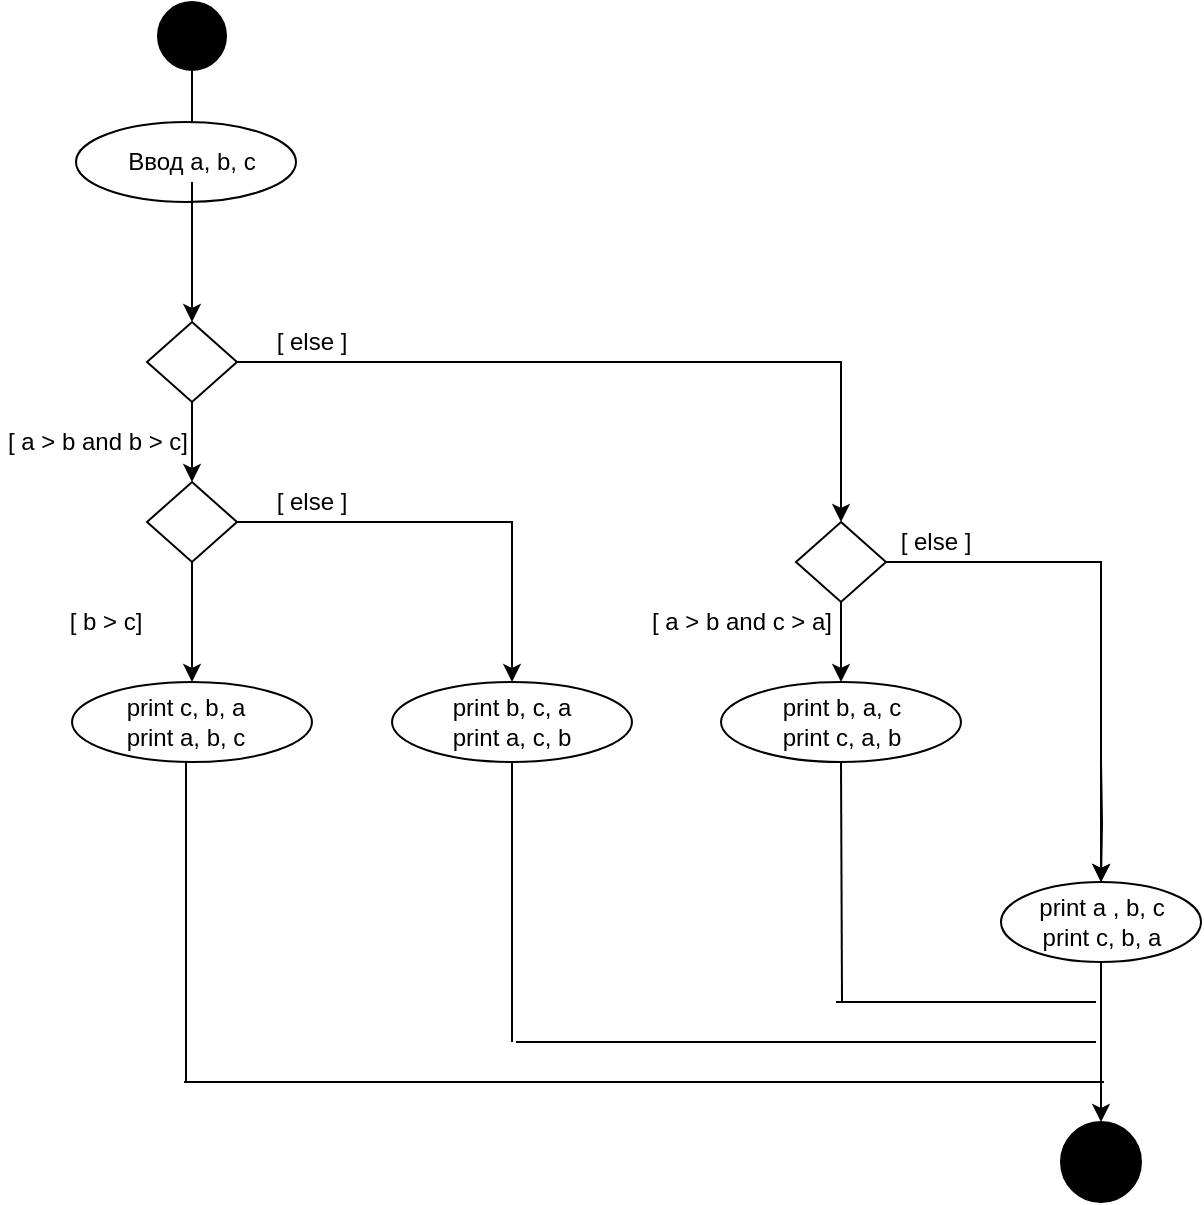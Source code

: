 <mxfile version="14.2.9" type="github">
  <diagram id="PTf_vXegEnFW1VDK41dF" name="Page-1">
    <mxGraphModel dx="1038" dy="575" grid="1" gridSize="10" guides="1" tooltips="1" connect="1" arrows="1" fold="1" page="1" pageScale="1" pageWidth="827" pageHeight="1169" math="0" shadow="0">
      <root>
        <mxCell id="0" />
        <mxCell id="1" parent="0" />
        <mxCell id="GxP-xJAW-okSkQTJSR7Y-23" value="" style="edgeStyle=orthogonalEdgeStyle;rounded=0;orthogonalLoop=1;jettySize=auto;html=1;" edge="1" parent="1" source="GxP-xJAW-okSkQTJSR7Y-1" target="GxP-xJAW-okSkQTJSR7Y-3">
          <mxGeometry relative="1" as="geometry" />
        </mxCell>
        <mxCell id="GxP-xJAW-okSkQTJSR7Y-1" value="" style="ellipse;whiteSpace=wrap;html=1;aspect=fixed;fillColor=#000000;" vertex="1" parent="1">
          <mxGeometry x="171" y="60" width="34" height="34" as="geometry" />
        </mxCell>
        <mxCell id="GxP-xJAW-okSkQTJSR7Y-2" value="" style="ellipse;whiteSpace=wrap;html=1;fillColor=#FFFFFF;" vertex="1" parent="1">
          <mxGeometry x="130" y="120" width="110" height="40" as="geometry" />
        </mxCell>
        <mxCell id="GxP-xJAW-okSkQTJSR7Y-5" value="" style="edgeStyle=orthogonalEdgeStyle;rounded=0;orthogonalLoop=1;jettySize=auto;html=1;" edge="1" parent="1" source="GxP-xJAW-okSkQTJSR7Y-3">
          <mxGeometry relative="1" as="geometry">
            <mxPoint x="188" y="220" as="targetPoint" />
          </mxGeometry>
        </mxCell>
        <mxCell id="GxP-xJAW-okSkQTJSR7Y-3" value="Ввод a, b, c" style="text;html=1;strokeColor=none;fillColor=none;align=center;verticalAlign=middle;whiteSpace=wrap;rounded=0;" vertex="1" parent="1">
          <mxGeometry x="148" y="130" width="80" height="20" as="geometry" />
        </mxCell>
        <mxCell id="GxP-xJAW-okSkQTJSR7Y-9" value="" style="edgeStyle=orthogonalEdgeStyle;rounded=0;orthogonalLoop=1;jettySize=auto;html=1;" edge="1" parent="1" source="GxP-xJAW-okSkQTJSR7Y-7" target="GxP-xJAW-okSkQTJSR7Y-8">
          <mxGeometry relative="1" as="geometry" />
        </mxCell>
        <mxCell id="GxP-xJAW-okSkQTJSR7Y-11" value="" style="edgeStyle=orthogonalEdgeStyle;rounded=0;orthogonalLoop=1;jettySize=auto;html=1;" edge="1" parent="1" source="GxP-xJAW-okSkQTJSR7Y-7" target="GxP-xJAW-okSkQTJSR7Y-10">
          <mxGeometry relative="1" as="geometry" />
        </mxCell>
        <mxCell id="GxP-xJAW-okSkQTJSR7Y-7" value="" style="rhombus;whiteSpace=wrap;html=1;fillColor=#FFFFFF;" vertex="1" parent="1">
          <mxGeometry x="165.5" y="220" width="45" height="40" as="geometry" />
        </mxCell>
        <mxCell id="GxP-xJAW-okSkQTJSR7Y-16" value="" style="edgeStyle=orthogonalEdgeStyle;rounded=0;orthogonalLoop=1;jettySize=auto;html=1;" edge="1" parent="1" source="GxP-xJAW-okSkQTJSR7Y-8" target="GxP-xJAW-okSkQTJSR7Y-15">
          <mxGeometry relative="1" as="geometry" />
        </mxCell>
        <mxCell id="GxP-xJAW-okSkQTJSR7Y-20" value="" style="edgeStyle=orthogonalEdgeStyle;rounded=0;orthogonalLoop=1;jettySize=auto;html=1;" edge="1" parent="1" source="GxP-xJAW-okSkQTJSR7Y-8" target="GxP-xJAW-okSkQTJSR7Y-19">
          <mxGeometry relative="1" as="geometry" />
        </mxCell>
        <mxCell id="GxP-xJAW-okSkQTJSR7Y-8" value="" style="rhombus;whiteSpace=wrap;html=1;fillColor=#FFFFFF;" vertex="1" parent="1">
          <mxGeometry x="165.5" y="300" width="45" height="40" as="geometry" />
        </mxCell>
        <mxCell id="GxP-xJAW-okSkQTJSR7Y-25" value="" style="edgeStyle=orthogonalEdgeStyle;rounded=0;orthogonalLoop=1;jettySize=auto;html=1;entryX=0.5;entryY=0;entryDx=0;entryDy=0;" edge="1" parent="1" source="GxP-xJAW-okSkQTJSR7Y-10" target="GxP-xJAW-okSkQTJSR7Y-37">
          <mxGeometry relative="1" as="geometry">
            <mxPoint x="640" y="440" as="targetPoint" />
          </mxGeometry>
        </mxCell>
        <mxCell id="GxP-xJAW-okSkQTJSR7Y-27" value="" style="edgeStyle=orthogonalEdgeStyle;rounded=0;orthogonalLoop=1;jettySize=auto;html=1;" edge="1" parent="1" source="GxP-xJAW-okSkQTJSR7Y-10" target="GxP-xJAW-okSkQTJSR7Y-26">
          <mxGeometry relative="1" as="geometry" />
        </mxCell>
        <mxCell id="GxP-xJAW-okSkQTJSR7Y-10" value="" style="rhombus;whiteSpace=wrap;html=1;fillColor=#FFFFFF;" vertex="1" parent="1">
          <mxGeometry x="490" y="320" width="45" height="40" as="geometry" />
        </mxCell>
        <mxCell id="GxP-xJAW-okSkQTJSR7Y-13" value="[ else ]" style="text;html=1;strokeColor=none;fillColor=none;align=center;verticalAlign=middle;whiteSpace=wrap;rounded=0;" vertex="1" parent="1">
          <mxGeometry x="228" y="220" width="40" height="20" as="geometry" />
        </mxCell>
        <mxCell id="GxP-xJAW-okSkQTJSR7Y-14" value="[ a &amp;gt; b and b &amp;gt; c]" style="text;html=1;strokeColor=none;fillColor=none;align=center;verticalAlign=middle;whiteSpace=wrap;rounded=0;" vertex="1" parent="1">
          <mxGeometry x="92" y="270" width="98" height="20" as="geometry" />
        </mxCell>
        <mxCell id="GxP-xJAW-okSkQTJSR7Y-15" value="" style="ellipse;whiteSpace=wrap;html=1;fillColor=#FFFFFF;" vertex="1" parent="1">
          <mxGeometry x="128" y="400" width="120" height="40" as="geometry" />
        </mxCell>
        <mxCell id="GxP-xJAW-okSkQTJSR7Y-17" value="[ b &amp;gt; c]" style="text;html=1;strokeColor=none;fillColor=none;align=center;verticalAlign=middle;whiteSpace=wrap;rounded=0;" vertex="1" parent="1">
          <mxGeometry x="100" y="360" width="90" height="20" as="geometry" />
        </mxCell>
        <mxCell id="GxP-xJAW-okSkQTJSR7Y-18" value="&lt;div&gt;print c, b, a&lt;/div&gt;&lt;div&gt;print a, b, c&lt;br&gt;&lt;/div&gt;" style="text;html=1;strokeColor=none;fillColor=none;align=center;verticalAlign=middle;whiteSpace=wrap;rounded=0;" vertex="1" parent="1">
          <mxGeometry x="140" y="400" width="90" height="40" as="geometry" />
        </mxCell>
        <mxCell id="GxP-xJAW-okSkQTJSR7Y-19" value="" style="ellipse;whiteSpace=wrap;html=1;fillColor=#FFFFFF;" vertex="1" parent="1">
          <mxGeometry x="288" y="400" width="120" height="40" as="geometry" />
        </mxCell>
        <mxCell id="GxP-xJAW-okSkQTJSR7Y-21" value="&lt;div&gt;print b, c, a&lt;br&gt;&lt;/div&gt;&lt;div&gt;print a, c, b&lt;br&gt;&lt;/div&gt;" style="text;html=1;strokeColor=none;fillColor=none;align=center;verticalAlign=middle;whiteSpace=wrap;rounded=0;" vertex="1" parent="1">
          <mxGeometry x="303" y="400" width="90" height="40" as="geometry" />
        </mxCell>
        <mxCell id="GxP-xJAW-okSkQTJSR7Y-22" value="[ else ]" style="text;html=1;strokeColor=none;fillColor=none;align=center;verticalAlign=middle;whiteSpace=wrap;rounded=0;" vertex="1" parent="1">
          <mxGeometry x="228" y="300" width="40" height="20" as="geometry" />
        </mxCell>
        <mxCell id="GxP-xJAW-okSkQTJSR7Y-33" value="" style="edgeStyle=orthogonalEdgeStyle;rounded=0;orthogonalLoop=1;jettySize=auto;html=1;" edge="1" parent="1" target="GxP-xJAW-okSkQTJSR7Y-32">
          <mxGeometry relative="1" as="geometry">
            <mxPoint x="642.5" y="440" as="sourcePoint" />
          </mxGeometry>
        </mxCell>
        <mxCell id="GxP-xJAW-okSkQTJSR7Y-26" value="" style="ellipse;whiteSpace=wrap;html=1;fillColor=#FFFFFF;" vertex="1" parent="1">
          <mxGeometry x="452.5" y="400" width="120" height="40" as="geometry" />
        </mxCell>
        <mxCell id="GxP-xJAW-okSkQTJSR7Y-28" value="[ a &amp;gt; b and c &amp;gt; a]" style="text;html=1;strokeColor=none;fillColor=none;align=center;verticalAlign=middle;whiteSpace=wrap;rounded=0;" vertex="1" parent="1">
          <mxGeometry x="414" y="360" width="98" height="20" as="geometry" />
        </mxCell>
        <mxCell id="GxP-xJAW-okSkQTJSR7Y-29" value="&lt;div&gt;print b, a, c&lt;br&gt;&lt;/div&gt;&lt;div&gt;print c, a, b&lt;br&gt;&lt;/div&gt;" style="text;html=1;strokeColor=none;fillColor=none;align=center;verticalAlign=middle;whiteSpace=wrap;rounded=0;" vertex="1" parent="1">
          <mxGeometry x="467.5" y="400" width="90" height="40" as="geometry" />
        </mxCell>
        <mxCell id="GxP-xJAW-okSkQTJSR7Y-32" value="" style="ellipse;whiteSpace=wrap;html=1;fillColor=#FFFFFF;" vertex="1" parent="1">
          <mxGeometry x="592.5" y="500" width="100" height="40" as="geometry" />
        </mxCell>
        <mxCell id="GxP-xJAW-okSkQTJSR7Y-35" value="[ else ]" style="text;html=1;strokeColor=none;fillColor=none;align=center;verticalAlign=middle;whiteSpace=wrap;rounded=0;" vertex="1" parent="1">
          <mxGeometry x="540" y="320" width="40" height="20" as="geometry" />
        </mxCell>
        <mxCell id="GxP-xJAW-okSkQTJSR7Y-40" value="" style="edgeStyle=orthogonalEdgeStyle;rounded=0;orthogonalLoop=1;jettySize=auto;html=1;" edge="1" parent="1" source="GxP-xJAW-okSkQTJSR7Y-37" target="GxP-xJAW-okSkQTJSR7Y-39">
          <mxGeometry relative="1" as="geometry" />
        </mxCell>
        <mxCell id="GxP-xJAW-okSkQTJSR7Y-37" value="&lt;div&gt;print a , b, c&lt;br&gt;&lt;/div&gt;&lt;div&gt;print c, b, a&lt;br&gt;&lt;/div&gt;" style="text;html=1;strokeColor=none;fillColor=none;align=center;verticalAlign=middle;whiteSpace=wrap;rounded=0;" vertex="1" parent="1">
          <mxGeometry x="597.5" y="500" width="90" height="40" as="geometry" />
        </mxCell>
        <mxCell id="GxP-xJAW-okSkQTJSR7Y-39" value="" style="ellipse;whiteSpace=wrap;html=1;aspect=fixed;fillColor=#000000;" vertex="1" parent="1">
          <mxGeometry x="622.5" y="620" width="40" height="40" as="geometry" />
        </mxCell>
        <mxCell id="GxP-xJAW-okSkQTJSR7Y-45" value="" style="endArrow=none;html=1;entryX=0.5;entryY=1;entryDx=0;entryDy=0;" edge="1" parent="1" target="GxP-xJAW-okSkQTJSR7Y-29">
          <mxGeometry width="50" height="50" relative="1" as="geometry">
            <mxPoint x="513" y="560" as="sourcePoint" />
            <mxPoint x="600" y="430" as="targetPoint" />
          </mxGeometry>
        </mxCell>
        <mxCell id="GxP-xJAW-okSkQTJSR7Y-48" value="" style="endArrow=none;html=1;" edge="1" parent="1">
          <mxGeometry width="50" height="50" relative="1" as="geometry">
            <mxPoint x="510" y="560" as="sourcePoint" />
            <mxPoint x="640" y="560" as="targetPoint" />
          </mxGeometry>
        </mxCell>
        <mxCell id="GxP-xJAW-okSkQTJSR7Y-49" value="" style="endArrow=none;html=1;entryX=0.5;entryY=1;entryDx=0;entryDy=0;" edge="1" parent="1" target="GxP-xJAW-okSkQTJSR7Y-21">
          <mxGeometry width="50" height="50" relative="1" as="geometry">
            <mxPoint x="348" y="580" as="sourcePoint" />
            <mxPoint x="440" y="490" as="targetPoint" />
          </mxGeometry>
        </mxCell>
        <mxCell id="GxP-xJAW-okSkQTJSR7Y-50" value="" style="endArrow=none;html=1;" edge="1" parent="1">
          <mxGeometry width="50" height="50" relative="1" as="geometry">
            <mxPoint x="640" y="580" as="sourcePoint" />
            <mxPoint x="350" y="580" as="targetPoint" />
          </mxGeometry>
        </mxCell>
        <mxCell id="GxP-xJAW-okSkQTJSR7Y-51" value="" style="endArrow=none;html=1;entryX=0.5;entryY=1;entryDx=0;entryDy=0;" edge="1" parent="1" target="GxP-xJAW-okSkQTJSR7Y-18">
          <mxGeometry width="50" height="50" relative="1" as="geometry">
            <mxPoint x="185" y="600" as="sourcePoint" />
            <mxPoint x="270" y="500" as="targetPoint" />
          </mxGeometry>
        </mxCell>
        <mxCell id="GxP-xJAW-okSkQTJSR7Y-52" value="" style="endArrow=none;html=1;" edge="1" parent="1">
          <mxGeometry width="50" height="50" relative="1" as="geometry">
            <mxPoint x="644" y="600" as="sourcePoint" />
            <mxPoint x="184" y="600" as="targetPoint" />
          </mxGeometry>
        </mxCell>
      </root>
    </mxGraphModel>
  </diagram>
</mxfile>
